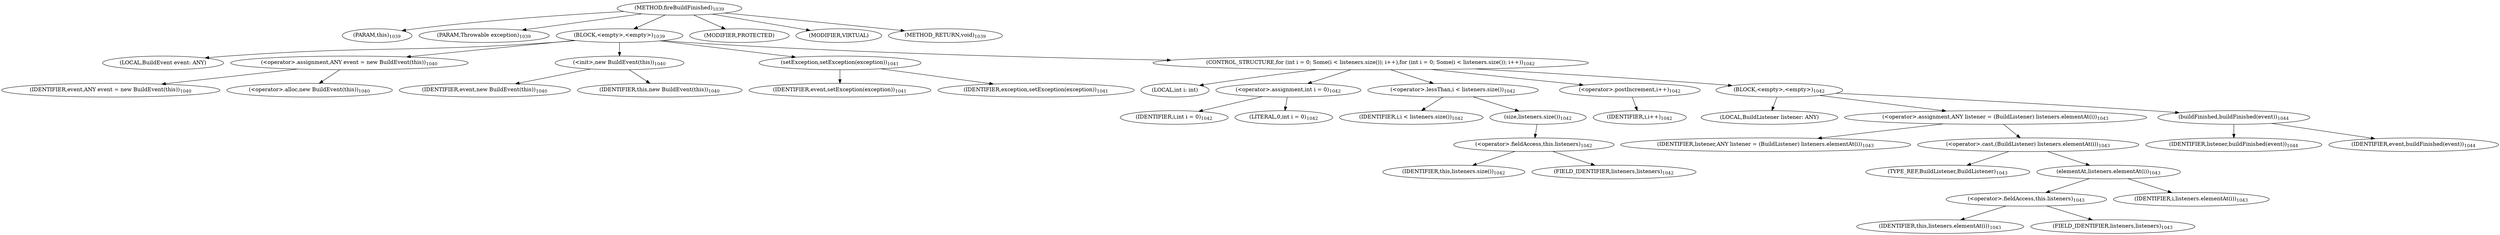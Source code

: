 digraph "fireBuildFinished" {  
"3010" [label = <(METHOD,fireBuildFinished)<SUB>1039</SUB>> ]
"154" [label = <(PARAM,this)<SUB>1039</SUB>> ]
"3011" [label = <(PARAM,Throwable exception)<SUB>1039</SUB>> ]
"3012" [label = <(BLOCK,&lt;empty&gt;,&lt;empty&gt;)<SUB>1039</SUB>> ]
"156" [label = <(LOCAL,BuildEvent event: ANY)> ]
"3013" [label = <(&lt;operator&gt;.assignment,ANY event = new BuildEvent(this))<SUB>1040</SUB>> ]
"3014" [label = <(IDENTIFIER,event,ANY event = new BuildEvent(this))<SUB>1040</SUB>> ]
"3015" [label = <(&lt;operator&gt;.alloc,new BuildEvent(this))<SUB>1040</SUB>> ]
"3016" [label = <(&lt;init&gt;,new BuildEvent(this))<SUB>1040</SUB>> ]
"155" [label = <(IDENTIFIER,event,new BuildEvent(this))<SUB>1040</SUB>> ]
"153" [label = <(IDENTIFIER,this,new BuildEvent(this))<SUB>1040</SUB>> ]
"3017" [label = <(setException,setException(exception))<SUB>1041</SUB>> ]
"3018" [label = <(IDENTIFIER,event,setException(exception))<SUB>1041</SUB>> ]
"3019" [label = <(IDENTIFIER,exception,setException(exception))<SUB>1041</SUB>> ]
"3020" [label = <(CONTROL_STRUCTURE,for (int i = 0; Some(i &lt; listeners.size()); i++),for (int i = 0; Some(i &lt; listeners.size()); i++))<SUB>1042</SUB>> ]
"3021" [label = <(LOCAL,int i: int)> ]
"3022" [label = <(&lt;operator&gt;.assignment,int i = 0)<SUB>1042</SUB>> ]
"3023" [label = <(IDENTIFIER,i,int i = 0)<SUB>1042</SUB>> ]
"3024" [label = <(LITERAL,0,int i = 0)<SUB>1042</SUB>> ]
"3025" [label = <(&lt;operator&gt;.lessThan,i &lt; listeners.size())<SUB>1042</SUB>> ]
"3026" [label = <(IDENTIFIER,i,i &lt; listeners.size())<SUB>1042</SUB>> ]
"3027" [label = <(size,listeners.size())<SUB>1042</SUB>> ]
"3028" [label = <(&lt;operator&gt;.fieldAccess,this.listeners)<SUB>1042</SUB>> ]
"3029" [label = <(IDENTIFIER,this,listeners.size())<SUB>1042</SUB>> ]
"3030" [label = <(FIELD_IDENTIFIER,listeners,listeners)<SUB>1042</SUB>> ]
"3031" [label = <(&lt;operator&gt;.postIncrement,i++)<SUB>1042</SUB>> ]
"3032" [label = <(IDENTIFIER,i,i++)<SUB>1042</SUB>> ]
"3033" [label = <(BLOCK,&lt;empty&gt;,&lt;empty&gt;)<SUB>1042</SUB>> ]
"3034" [label = <(LOCAL,BuildListener listener: ANY)> ]
"3035" [label = <(&lt;operator&gt;.assignment,ANY listener = (BuildListener) listeners.elementAt(i))<SUB>1043</SUB>> ]
"3036" [label = <(IDENTIFIER,listener,ANY listener = (BuildListener) listeners.elementAt(i))<SUB>1043</SUB>> ]
"3037" [label = <(&lt;operator&gt;.cast,(BuildListener) listeners.elementAt(i))<SUB>1043</SUB>> ]
"3038" [label = <(TYPE_REF,BuildListener,BuildListener)<SUB>1043</SUB>> ]
"3039" [label = <(elementAt,listeners.elementAt(i))<SUB>1043</SUB>> ]
"3040" [label = <(&lt;operator&gt;.fieldAccess,this.listeners)<SUB>1043</SUB>> ]
"3041" [label = <(IDENTIFIER,this,listeners.elementAt(i))<SUB>1043</SUB>> ]
"3042" [label = <(FIELD_IDENTIFIER,listeners,listeners)<SUB>1043</SUB>> ]
"3043" [label = <(IDENTIFIER,i,listeners.elementAt(i))<SUB>1043</SUB>> ]
"3044" [label = <(buildFinished,buildFinished(event))<SUB>1044</SUB>> ]
"3045" [label = <(IDENTIFIER,listener,buildFinished(event))<SUB>1044</SUB>> ]
"3046" [label = <(IDENTIFIER,event,buildFinished(event))<SUB>1044</SUB>> ]
"3047" [label = <(MODIFIER,PROTECTED)> ]
"3048" [label = <(MODIFIER,VIRTUAL)> ]
"3049" [label = <(METHOD_RETURN,void)<SUB>1039</SUB>> ]
  "3010" -> "154" 
  "3010" -> "3011" 
  "3010" -> "3012" 
  "3010" -> "3047" 
  "3010" -> "3048" 
  "3010" -> "3049" 
  "3012" -> "156" 
  "3012" -> "3013" 
  "3012" -> "3016" 
  "3012" -> "3017" 
  "3012" -> "3020" 
  "3013" -> "3014" 
  "3013" -> "3015" 
  "3016" -> "155" 
  "3016" -> "153" 
  "3017" -> "3018" 
  "3017" -> "3019" 
  "3020" -> "3021" 
  "3020" -> "3022" 
  "3020" -> "3025" 
  "3020" -> "3031" 
  "3020" -> "3033" 
  "3022" -> "3023" 
  "3022" -> "3024" 
  "3025" -> "3026" 
  "3025" -> "3027" 
  "3027" -> "3028" 
  "3028" -> "3029" 
  "3028" -> "3030" 
  "3031" -> "3032" 
  "3033" -> "3034" 
  "3033" -> "3035" 
  "3033" -> "3044" 
  "3035" -> "3036" 
  "3035" -> "3037" 
  "3037" -> "3038" 
  "3037" -> "3039" 
  "3039" -> "3040" 
  "3039" -> "3043" 
  "3040" -> "3041" 
  "3040" -> "3042" 
  "3044" -> "3045" 
  "3044" -> "3046" 
}
